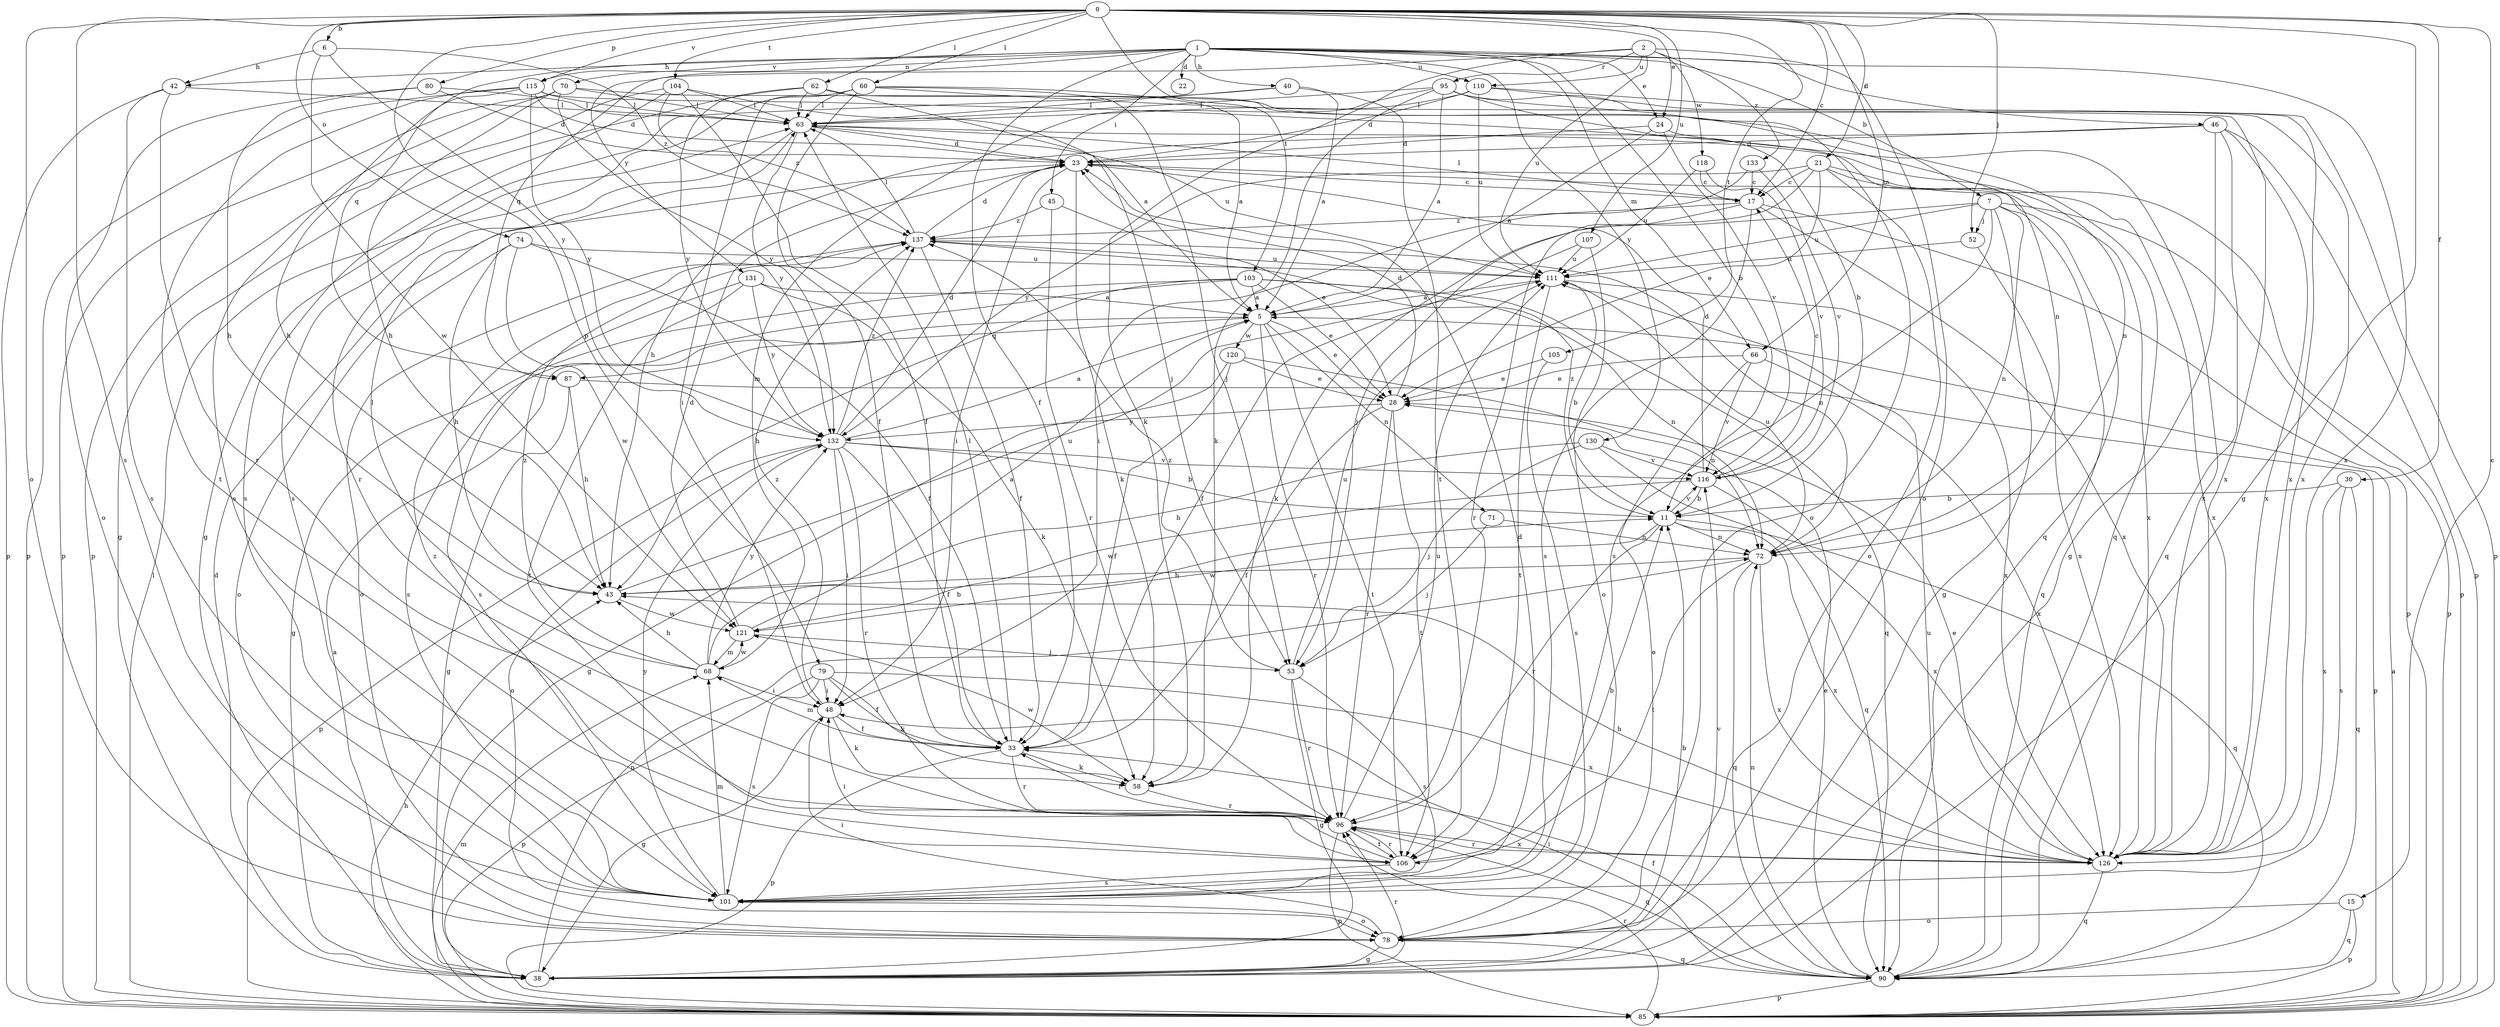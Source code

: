 strict digraph  {
0;
1;
2;
5;
6;
7;
11;
15;
17;
21;
22;
23;
24;
28;
30;
33;
38;
40;
42;
43;
45;
46;
48;
52;
53;
58;
60;
62;
63;
66;
68;
70;
71;
72;
74;
78;
79;
80;
85;
87;
90;
95;
96;
101;
103;
104;
105;
106;
107;
110;
111;
115;
116;
118;
120;
121;
126;
130;
131;
132;
133;
137;
0 -> 6  [label=b];
0 -> 15  [label=c];
0 -> 17  [label=c];
0 -> 21  [label=d];
0 -> 24  [label=e];
0 -> 30  [label=f];
0 -> 38  [label=g];
0 -> 52  [label=j];
0 -> 60  [label=l];
0 -> 62  [label=l];
0 -> 66  [label=m];
0 -> 74  [label=o];
0 -> 78  [label=o];
0 -> 79  [label=p];
0 -> 80  [label=p];
0 -> 101  [label=s];
0 -> 103  [label=t];
0 -> 104  [label=t];
0 -> 105  [label=t];
0 -> 107  [label=u];
0 -> 115  [label=v];
1 -> 7  [label=b];
1 -> 11  [label=b];
1 -> 22  [label=d];
1 -> 24  [label=e];
1 -> 33  [label=f];
1 -> 40  [label=h];
1 -> 42  [label=h];
1 -> 45  [label=i];
1 -> 46  [label=i];
1 -> 66  [label=m];
1 -> 70  [label=n];
1 -> 87  [label=q];
1 -> 110  [label=u];
1 -> 115  [label=v];
1 -> 126  [label=x];
1 -> 130  [label=y];
1 -> 131  [label=y];
2 -> 58  [label=k];
2 -> 78  [label=o];
2 -> 87  [label=q];
2 -> 95  [label=r];
2 -> 110  [label=u];
2 -> 111  [label=u];
2 -> 118  [label=w];
2 -> 133  [label=z];
5 -> 28  [label=e];
5 -> 71  [label=n];
5 -> 87  [label=q];
5 -> 96  [label=r];
5 -> 106  [label=t];
5 -> 120  [label=w];
6 -> 42  [label=h];
6 -> 121  [label=w];
6 -> 132  [label=y];
6 -> 137  [label=z];
7 -> 38  [label=g];
7 -> 52  [label=j];
7 -> 58  [label=k];
7 -> 72  [label=n];
7 -> 85  [label=p];
7 -> 90  [label=q];
7 -> 101  [label=s];
7 -> 111  [label=u];
11 -> 72  [label=n];
11 -> 90  [label=q];
11 -> 96  [label=r];
11 -> 116  [label=v];
11 -> 121  [label=w];
11 -> 126  [label=x];
11 -> 137  [label=z];
15 -> 78  [label=o];
15 -> 85  [label=p];
15 -> 90  [label=q];
17 -> 63  [label=l];
17 -> 85  [label=p];
17 -> 96  [label=r];
17 -> 101  [label=s];
17 -> 126  [label=x];
17 -> 137  [label=z];
21 -> 17  [label=c];
21 -> 28  [label=e];
21 -> 53  [label=j];
21 -> 78  [label=o];
21 -> 85  [label=p];
21 -> 126  [label=x];
21 -> 132  [label=y];
23 -> 17  [label=c];
23 -> 48  [label=i];
23 -> 58  [label=k];
23 -> 126  [label=x];
24 -> 5  [label=a];
24 -> 23  [label=d];
24 -> 116  [label=v];
24 -> 126  [label=x];
28 -> 23  [label=d];
28 -> 33  [label=f];
28 -> 96  [label=r];
28 -> 106  [label=t];
28 -> 132  [label=y];
30 -> 11  [label=b];
30 -> 90  [label=q];
30 -> 101  [label=s];
30 -> 126  [label=x];
33 -> 58  [label=k];
33 -> 63  [label=l];
33 -> 68  [label=m];
33 -> 85  [label=p];
33 -> 96  [label=r];
38 -> 5  [label=a];
38 -> 11  [label=b];
38 -> 23  [label=d];
38 -> 72  [label=n];
38 -> 96  [label=r];
38 -> 116  [label=v];
40 -> 5  [label=a];
40 -> 38  [label=g];
40 -> 63  [label=l];
40 -> 106  [label=t];
42 -> 63  [label=l];
42 -> 85  [label=p];
42 -> 96  [label=r];
42 -> 101  [label=s];
43 -> 111  [label=u];
43 -> 121  [label=w];
45 -> 28  [label=e];
45 -> 96  [label=r];
45 -> 137  [label=z];
46 -> 23  [label=d];
46 -> 38  [label=g];
46 -> 43  [label=h];
46 -> 85  [label=p];
46 -> 90  [label=q];
46 -> 126  [label=x];
48 -> 33  [label=f];
48 -> 38  [label=g];
48 -> 58  [label=k];
48 -> 137  [label=z];
52 -> 111  [label=u];
52 -> 126  [label=x];
53 -> 38  [label=g];
53 -> 96  [label=r];
53 -> 101  [label=s];
53 -> 111  [label=u];
53 -> 137  [label=z];
58 -> 96  [label=r];
58 -> 121  [label=w];
60 -> 5  [label=a];
60 -> 33  [label=f];
60 -> 48  [label=i];
60 -> 53  [label=j];
60 -> 63  [label=l];
60 -> 101  [label=s];
60 -> 126  [label=x];
62 -> 38  [label=g];
62 -> 53  [label=j];
62 -> 63  [label=l];
62 -> 72  [label=n];
62 -> 132  [label=y];
63 -> 23  [label=d];
63 -> 72  [label=n];
63 -> 96  [label=r];
63 -> 111  [label=u];
63 -> 132  [label=y];
66 -> 28  [label=e];
66 -> 78  [label=o];
66 -> 116  [label=v];
66 -> 126  [label=x];
68 -> 11  [label=b];
68 -> 43  [label=h];
68 -> 48  [label=i];
68 -> 63  [label=l];
68 -> 121  [label=w];
68 -> 132  [label=y];
68 -> 137  [label=z];
70 -> 43  [label=h];
70 -> 63  [label=l];
70 -> 85  [label=p];
70 -> 90  [label=q];
70 -> 101  [label=s];
70 -> 132  [label=y];
71 -> 53  [label=j];
71 -> 72  [label=n];
72 -> 43  [label=h];
72 -> 90  [label=q];
72 -> 106  [label=t];
72 -> 111  [label=u];
72 -> 126  [label=x];
74 -> 33  [label=f];
74 -> 43  [label=h];
74 -> 78  [label=o];
74 -> 111  [label=u];
74 -> 121  [label=w];
78 -> 38  [label=g];
78 -> 48  [label=i];
78 -> 90  [label=q];
79 -> 33  [label=f];
79 -> 48  [label=i];
79 -> 58  [label=k];
79 -> 85  [label=p];
79 -> 101  [label=s];
79 -> 126  [label=x];
80 -> 23  [label=d];
80 -> 43  [label=h];
80 -> 63  [label=l];
80 -> 78  [label=o];
85 -> 5  [label=a];
85 -> 43  [label=h];
85 -> 63  [label=l];
85 -> 68  [label=m];
85 -> 96  [label=r];
87 -> 38  [label=g];
87 -> 43  [label=h];
87 -> 85  [label=p];
90 -> 28  [label=e];
90 -> 33  [label=f];
90 -> 48  [label=i];
90 -> 72  [label=n];
90 -> 85  [label=p];
90 -> 111  [label=u];
95 -> 5  [label=a];
95 -> 11  [label=b];
95 -> 58  [label=k];
95 -> 63  [label=l];
95 -> 68  [label=m];
95 -> 78  [label=o];
95 -> 126  [label=x];
96 -> 33  [label=f];
96 -> 85  [label=p];
96 -> 90  [label=q];
96 -> 106  [label=t];
96 -> 111  [label=u];
96 -> 126  [label=x];
101 -> 23  [label=d];
101 -> 68  [label=m];
101 -> 78  [label=o];
101 -> 132  [label=y];
103 -> 5  [label=a];
103 -> 28  [label=e];
103 -> 38  [label=g];
103 -> 43  [label=h];
103 -> 72  [label=n];
103 -> 90  [label=q];
103 -> 101  [label=s];
104 -> 5  [label=a];
104 -> 33  [label=f];
104 -> 63  [label=l];
104 -> 85  [label=p];
104 -> 101  [label=s];
104 -> 137  [label=z];
105 -> 28  [label=e];
105 -> 101  [label=s];
106 -> 11  [label=b];
106 -> 48  [label=i];
106 -> 96  [label=r];
106 -> 101  [label=s];
106 -> 137  [label=z];
107 -> 33  [label=f];
107 -> 78  [label=o];
107 -> 111  [label=u];
110 -> 23  [label=d];
110 -> 63  [label=l];
110 -> 85  [label=p];
110 -> 111  [label=u];
110 -> 126  [label=x];
111 -> 5  [label=a];
111 -> 11  [label=b];
111 -> 106  [label=t];
111 -> 126  [label=x];
115 -> 23  [label=d];
115 -> 43  [label=h];
115 -> 63  [label=l];
115 -> 85  [label=p];
115 -> 90  [label=q];
115 -> 106  [label=t];
115 -> 132  [label=y];
116 -> 11  [label=b];
116 -> 17  [label=c];
116 -> 23  [label=d];
116 -> 121  [label=w];
116 -> 126  [label=x];
118 -> 17  [label=c];
118 -> 111  [label=u];
118 -> 116  [label=v];
120 -> 28  [label=e];
120 -> 33  [label=f];
120 -> 38  [label=g];
120 -> 72  [label=n];
121 -> 5  [label=a];
121 -> 23  [label=d];
121 -> 53  [label=j];
121 -> 68  [label=m];
126 -> 28  [label=e];
126 -> 43  [label=h];
126 -> 90  [label=q];
126 -> 96  [label=r];
130 -> 43  [label=h];
130 -> 53  [label=j];
130 -> 90  [label=q];
130 -> 116  [label=v];
131 -> 5  [label=a];
131 -> 58  [label=k];
131 -> 101  [label=s];
131 -> 106  [label=t];
131 -> 132  [label=y];
132 -> 5  [label=a];
132 -> 11  [label=b];
132 -> 23  [label=d];
132 -> 33  [label=f];
132 -> 48  [label=i];
132 -> 78  [label=o];
132 -> 85  [label=p];
132 -> 96  [label=r];
132 -> 116  [label=v];
132 -> 137  [label=z];
133 -> 17  [label=c];
133 -> 48  [label=i];
133 -> 116  [label=v];
137 -> 23  [label=d];
137 -> 33  [label=f];
137 -> 63  [label=l];
137 -> 72  [label=n];
137 -> 78  [label=o];
137 -> 111  [label=u];
}
